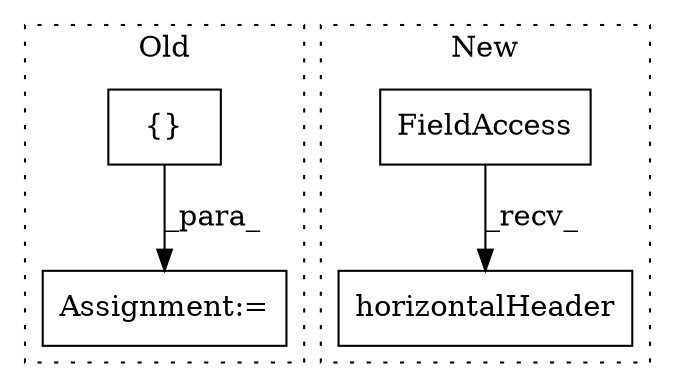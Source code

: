 digraph G {
subgraph cluster0 {
1 [label="{}" a="4" s="967" l="2" shape="box"];
4 [label="Assignment:=" a="7" s="949" l="1" shape="box"];
label = "Old";
style="dotted";
}
subgraph cluster1 {
2 [label="horizontalHeader" a="32" s="2981" l="18" shape="box"];
3 [label="FieldAccess" a="22" s="2970" l="10" shape="box"];
label = "New";
style="dotted";
}
1 -> 4 [label="_para_"];
3 -> 2 [label="_recv_"];
}
